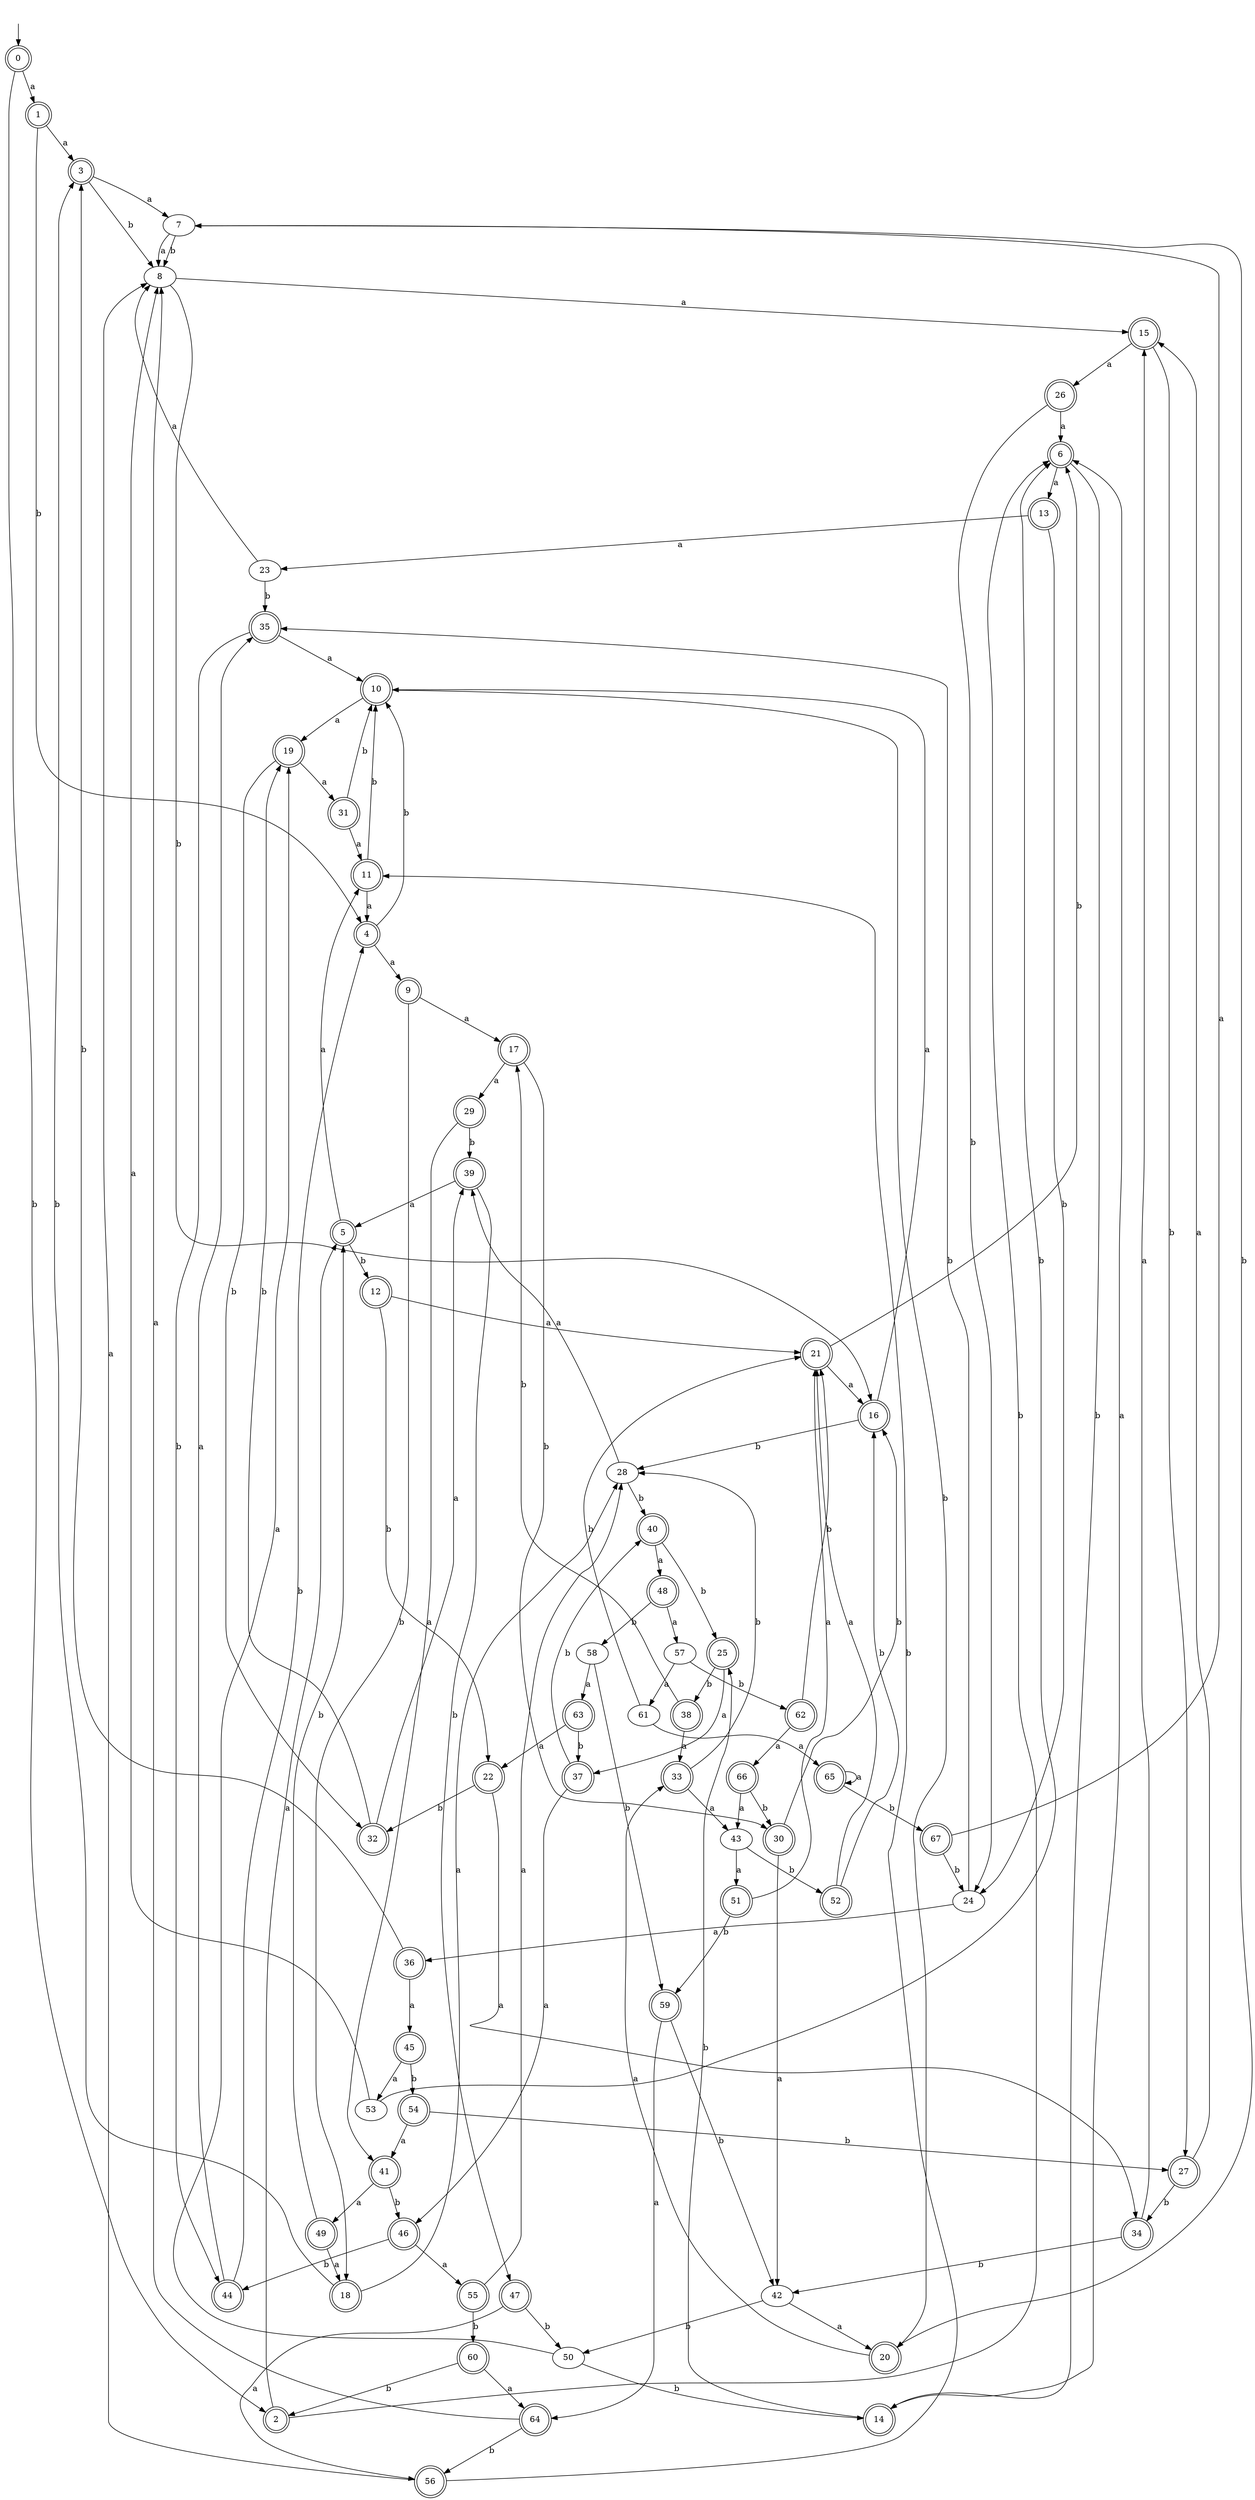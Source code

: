 digraph RandomDFA {
  __start0 [label="", shape=none];
  __start0 -> 0 [label=""];
  0 [shape=circle] [shape=doublecircle]
  0 -> 1 [label="a"]
  0 -> 2 [label="b"]
  1 [shape=doublecircle]
  1 -> 3 [label="a"]
  1 -> 4 [label="b"]
  2 [shape=doublecircle]
  2 -> 5 [label="a"]
  2 -> 6 [label="b"]
  3 [shape=doublecircle]
  3 -> 7 [label="a"]
  3 -> 8 [label="b"]
  4 [shape=doublecircle]
  4 -> 9 [label="a"]
  4 -> 10 [label="b"]
  5 [shape=doublecircle]
  5 -> 11 [label="a"]
  5 -> 12 [label="b"]
  6 [shape=doublecircle]
  6 -> 13 [label="a"]
  6 -> 14 [label="b"]
  7
  7 -> 8 [label="a"]
  7 -> 8 [label="b"]
  8
  8 -> 15 [label="a"]
  8 -> 16 [label="b"]
  9 [shape=doublecircle]
  9 -> 17 [label="a"]
  9 -> 18 [label="b"]
  10 [shape=doublecircle]
  10 -> 19 [label="a"]
  10 -> 20 [label="b"]
  11 [shape=doublecircle]
  11 -> 4 [label="a"]
  11 -> 10 [label="b"]
  12 [shape=doublecircle]
  12 -> 21 [label="a"]
  12 -> 22 [label="b"]
  13 [shape=doublecircle]
  13 -> 23 [label="a"]
  13 -> 24 [label="b"]
  14 [shape=doublecircle]
  14 -> 6 [label="a"]
  14 -> 25 [label="b"]
  15 [shape=doublecircle]
  15 -> 26 [label="a"]
  15 -> 27 [label="b"]
  16 [shape=doublecircle]
  16 -> 10 [label="a"]
  16 -> 28 [label="b"]
  17 [shape=doublecircle]
  17 -> 29 [label="a"]
  17 -> 30 [label="b"]
  18 [shape=doublecircle]
  18 -> 28 [label="a"]
  18 -> 3 [label="b"]
  19 [shape=doublecircle]
  19 -> 31 [label="a"]
  19 -> 32 [label="b"]
  20 [shape=doublecircle]
  20 -> 33 [label="a"]
  20 -> 7 [label="b"]
  21 [shape=doublecircle]
  21 -> 16 [label="a"]
  21 -> 6 [label="b"]
  22 [shape=doublecircle]
  22 -> 34 [label="a"]
  22 -> 32 [label="b"]
  23
  23 -> 8 [label="a"]
  23 -> 35 [label="b"]
  24
  24 -> 36 [label="a"]
  24 -> 35 [label="b"]
  25 [shape=doublecircle]
  25 -> 37 [label="a"]
  25 -> 38 [label="b"]
  26 [shape=doublecircle]
  26 -> 6 [label="a"]
  26 -> 24 [label="b"]
  27 [shape=doublecircle]
  27 -> 15 [label="a"]
  27 -> 34 [label="b"]
  28
  28 -> 39 [label="a"]
  28 -> 40 [label="b"]
  29 [shape=doublecircle]
  29 -> 41 [label="a"]
  29 -> 39 [label="b"]
  30 [shape=doublecircle]
  30 -> 42 [label="a"]
  30 -> 16 [label="b"]
  31 [shape=doublecircle]
  31 -> 11 [label="a"]
  31 -> 10 [label="b"]
  32 [shape=doublecircle]
  32 -> 39 [label="a"]
  32 -> 19 [label="b"]
  33 [shape=doublecircle]
  33 -> 43 [label="a"]
  33 -> 28 [label="b"]
  34 [shape=doublecircle]
  34 -> 15 [label="a"]
  34 -> 42 [label="b"]
  35 [shape=doublecircle]
  35 -> 10 [label="a"]
  35 -> 44 [label="b"]
  36 [shape=doublecircle]
  36 -> 45 [label="a"]
  36 -> 3 [label="b"]
  37 [shape=doublecircle]
  37 -> 46 [label="a"]
  37 -> 40 [label="b"]
  38 [shape=doublecircle]
  38 -> 33 [label="a"]
  38 -> 17 [label="b"]
  39 [shape=doublecircle]
  39 -> 5 [label="a"]
  39 -> 47 [label="b"]
  40 [shape=doublecircle]
  40 -> 48 [label="a"]
  40 -> 25 [label="b"]
  41 [shape=doublecircle]
  41 -> 49 [label="a"]
  41 -> 46 [label="b"]
  42
  42 -> 20 [label="a"]
  42 -> 50 [label="b"]
  43
  43 -> 51 [label="a"]
  43 -> 52 [label="b"]
  44 [shape=doublecircle]
  44 -> 35 [label="a"]
  44 -> 4 [label="b"]
  45 [shape=doublecircle]
  45 -> 53 [label="a"]
  45 -> 54 [label="b"]
  46 [shape=doublecircle]
  46 -> 55 [label="a"]
  46 -> 44 [label="b"]
  47 [shape=doublecircle]
  47 -> 56 [label="a"]
  47 -> 50 [label="b"]
  48 [shape=doublecircle]
  48 -> 57 [label="a"]
  48 -> 58 [label="b"]
  49 [shape=doublecircle]
  49 -> 18 [label="a"]
  49 -> 5 [label="b"]
  50
  50 -> 19 [label="a"]
  50 -> 14 [label="b"]
  51 [shape=doublecircle]
  51 -> 21 [label="a"]
  51 -> 59 [label="b"]
  52 [shape=doublecircle]
  52 -> 21 [label="a"]
  52 -> 16 [label="b"]
  53
  53 -> 8 [label="a"]
  53 -> 6 [label="b"]
  54 [shape=doublecircle]
  54 -> 41 [label="a"]
  54 -> 27 [label="b"]
  55 [shape=doublecircle]
  55 -> 28 [label="a"]
  55 -> 60 [label="b"]
  56 [shape=doublecircle]
  56 -> 8 [label="a"]
  56 -> 11 [label="b"]
  57
  57 -> 61 [label="a"]
  57 -> 62 [label="b"]
  58
  58 -> 63 [label="a"]
  58 -> 59 [label="b"]
  59 [shape=doublecircle]
  59 -> 64 [label="a"]
  59 -> 42 [label="b"]
  60 [shape=doublecircle]
  60 -> 64 [label="a"]
  60 -> 2 [label="b"]
  61
  61 -> 65 [label="a"]
  61 -> 21 [label="b"]
  62 [shape=doublecircle]
  62 -> 66 [label="a"]
  62 -> 21 [label="b"]
  63 [shape=doublecircle]
  63 -> 22 [label="a"]
  63 -> 37 [label="b"]
  64 [shape=doublecircle]
  64 -> 8 [label="a"]
  64 -> 56 [label="b"]
  65 [shape=doublecircle]
  65 -> 65 [label="a"]
  65 -> 67 [label="b"]
  66 [shape=doublecircle]
  66 -> 43 [label="a"]
  66 -> 30 [label="b"]
  67 [shape=doublecircle]
  67 -> 7 [label="a"]
  67 -> 24 [label="b"]
}
